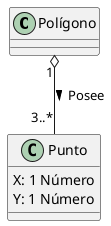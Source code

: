 @startuml
class Polígono{
}
class Punto{
X: 1 Número
Y: 1 Número
}
Polígono "1" o-- "3..*" Punto : Posee >
@enduml
